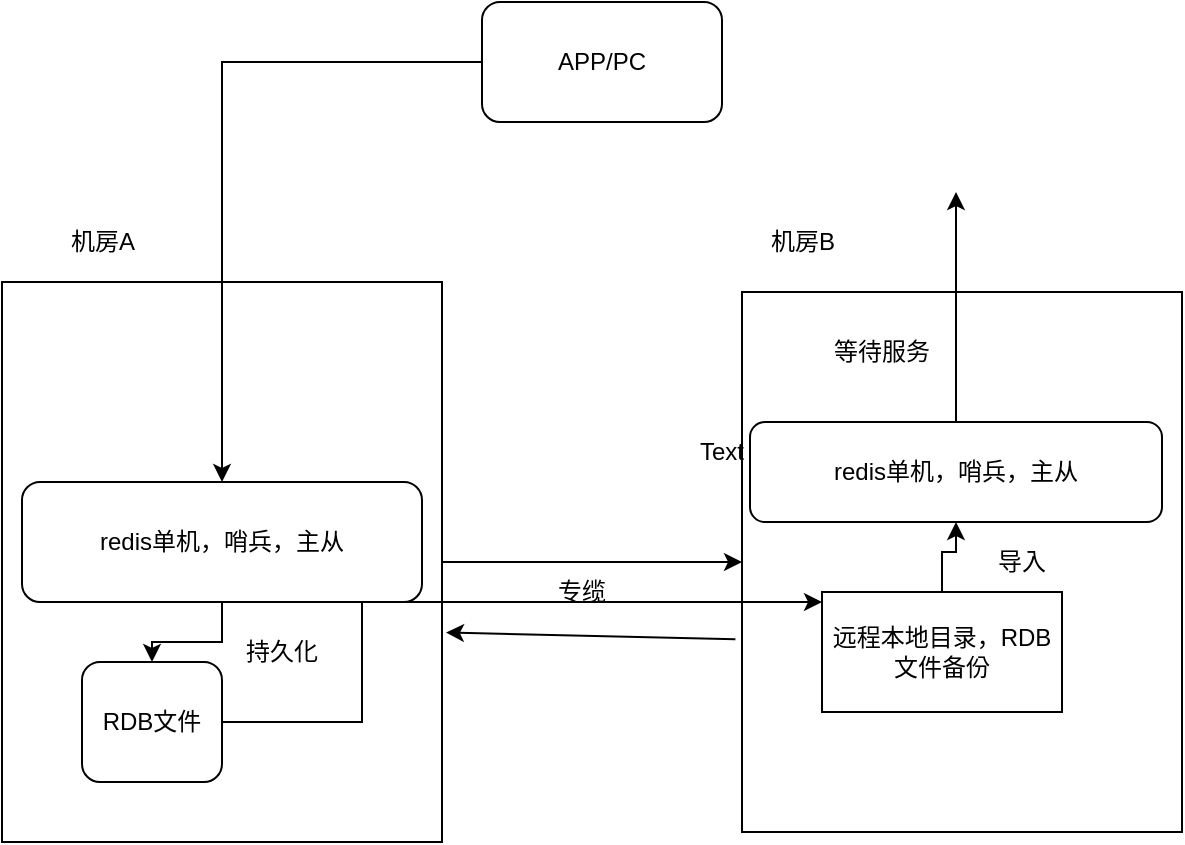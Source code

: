<mxfile version="20.6.2" type="github">
  <diagram id="qKa6MyCNjmFO1Zgiebp7" name="第 1 页">
    <mxGraphModel dx="782" dy="1637" grid="1" gridSize="10" guides="1" tooltips="1" connect="1" arrows="1" fold="1" page="1" pageScale="1" pageWidth="827" pageHeight="1169" math="0" shadow="0">
      <root>
        <mxCell id="0" />
        <mxCell id="1" parent="0" />
        <mxCell id="R4tpUfyN2Cm-w9piKVZH-14" style="edgeStyle=orthogonalEdgeStyle;rounded=0;orthogonalLoop=1;jettySize=auto;html=1;entryX=0;entryY=0.5;entryDx=0;entryDy=0;" edge="1" parent="1" source="R4tpUfyN2Cm-w9piKVZH-2" target="R4tpUfyN2Cm-w9piKVZH-3">
          <mxGeometry relative="1" as="geometry" />
        </mxCell>
        <mxCell id="R4tpUfyN2Cm-w9piKVZH-2" value="" style="rounded=0;whiteSpace=wrap;html=1;" vertex="1" parent="1">
          <mxGeometry x="40" y="50" width="220" height="280" as="geometry" />
        </mxCell>
        <mxCell id="R4tpUfyN2Cm-w9piKVZH-3" value="" style="rounded=0;whiteSpace=wrap;html=1;" vertex="1" parent="1">
          <mxGeometry x="410" y="55" width="220" height="270" as="geometry" />
        </mxCell>
        <mxCell id="R4tpUfyN2Cm-w9piKVZH-5" value="机房A" style="text;html=1;align=center;verticalAlign=middle;resizable=0;points=[];autosize=1;strokeColor=none;fillColor=none;" vertex="1" parent="1">
          <mxGeometry x="60" y="15" width="60" height="30" as="geometry" />
        </mxCell>
        <mxCell id="R4tpUfyN2Cm-w9piKVZH-6" value="机房B" style="text;html=1;align=center;verticalAlign=middle;resizable=0;points=[];autosize=1;strokeColor=none;fillColor=none;" vertex="1" parent="1">
          <mxGeometry x="410" y="15" width="60" height="30" as="geometry" />
        </mxCell>
        <mxCell id="R4tpUfyN2Cm-w9piKVZH-10" value="" style="edgeStyle=orthogonalEdgeStyle;rounded=0;orthogonalLoop=1;jettySize=auto;html=1;" edge="1" parent="1" source="R4tpUfyN2Cm-w9piKVZH-7" target="R4tpUfyN2Cm-w9piKVZH-9">
          <mxGeometry relative="1" as="geometry" />
        </mxCell>
        <mxCell id="R4tpUfyN2Cm-w9piKVZH-7" value="APP/PC" style="rounded=1;whiteSpace=wrap;html=1;" vertex="1" parent="1">
          <mxGeometry x="280" y="-90" width="120" height="60" as="geometry" />
        </mxCell>
        <mxCell id="R4tpUfyN2Cm-w9piKVZH-12" value="" style="edgeStyle=orthogonalEdgeStyle;rounded=0;orthogonalLoop=1;jettySize=auto;html=1;" edge="1" parent="1" source="R4tpUfyN2Cm-w9piKVZH-9" target="R4tpUfyN2Cm-w9piKVZH-11">
          <mxGeometry relative="1" as="geometry" />
        </mxCell>
        <mxCell id="R4tpUfyN2Cm-w9piKVZH-9" value="redis单机，哨兵，主从" style="rounded=1;whiteSpace=wrap;html=1;" vertex="1" parent="1">
          <mxGeometry x="50" y="150" width="200" height="60" as="geometry" />
        </mxCell>
        <mxCell id="R4tpUfyN2Cm-w9piKVZH-18" style="edgeStyle=orthogonalEdgeStyle;rounded=0;orthogonalLoop=1;jettySize=auto;html=1;" edge="1" parent="1" source="R4tpUfyN2Cm-w9piKVZH-11">
          <mxGeometry relative="1" as="geometry">
            <mxPoint x="450" y="210" as="targetPoint" />
            <Array as="points">
              <mxPoint x="220" y="270" />
              <mxPoint x="220" y="210" />
            </Array>
          </mxGeometry>
        </mxCell>
        <mxCell id="R4tpUfyN2Cm-w9piKVZH-11" value="RDB文件" style="rounded=1;whiteSpace=wrap;html=1;" vertex="1" parent="1">
          <mxGeometry x="80" y="240" width="70" height="60" as="geometry" />
        </mxCell>
        <mxCell id="R4tpUfyN2Cm-w9piKVZH-13" value="持久化" style="text;html=1;strokeColor=none;fillColor=none;align=center;verticalAlign=middle;whiteSpace=wrap;rounded=0;" vertex="1" parent="1">
          <mxGeometry x="150" y="220" width="60" height="30" as="geometry" />
        </mxCell>
        <mxCell id="R4tpUfyN2Cm-w9piKVZH-16" value="" style="endArrow=classic;html=1;rounded=0;entryX=1.009;entryY=0.626;entryDx=0;entryDy=0;entryPerimeter=0;exitX=-0.015;exitY=0.643;exitDx=0;exitDy=0;exitPerimeter=0;" edge="1" parent="1" source="R4tpUfyN2Cm-w9piKVZH-3" target="R4tpUfyN2Cm-w9piKVZH-2">
          <mxGeometry width="50" height="50" relative="1" as="geometry">
            <mxPoint x="380" y="270" as="sourcePoint" />
            <mxPoint x="430" y="220" as="targetPoint" />
          </mxGeometry>
        </mxCell>
        <mxCell id="R4tpUfyN2Cm-w9piKVZH-17" value="专缆" style="text;html=1;strokeColor=none;fillColor=none;align=center;verticalAlign=middle;whiteSpace=wrap;rounded=0;" vertex="1" parent="1">
          <mxGeometry x="300" y="190" width="60" height="30" as="geometry" />
        </mxCell>
        <mxCell id="R4tpUfyN2Cm-w9piKVZH-21" value="" style="edgeStyle=orthogonalEdgeStyle;rounded=0;orthogonalLoop=1;jettySize=auto;html=1;" edge="1" parent="1" source="R4tpUfyN2Cm-w9piKVZH-19" target="R4tpUfyN2Cm-w9piKVZH-20">
          <mxGeometry relative="1" as="geometry" />
        </mxCell>
        <mxCell id="R4tpUfyN2Cm-w9piKVZH-19" value="远程本地目录，RDB文件备份" style="rounded=0;whiteSpace=wrap;html=1;" vertex="1" parent="1">
          <mxGeometry x="450" y="205" width="120" height="60" as="geometry" />
        </mxCell>
        <mxCell id="R4tpUfyN2Cm-w9piKVZH-24" style="edgeStyle=orthogonalEdgeStyle;rounded=0;orthogonalLoop=1;jettySize=auto;html=1;" edge="1" parent="1" source="R4tpUfyN2Cm-w9piKVZH-20">
          <mxGeometry relative="1" as="geometry">
            <mxPoint x="517" y="5" as="targetPoint" />
          </mxGeometry>
        </mxCell>
        <mxCell id="R4tpUfyN2Cm-w9piKVZH-20" value="redis单机，哨兵，主从" style="rounded=1;whiteSpace=wrap;html=1;" vertex="1" parent="1">
          <mxGeometry x="414" y="120" width="206" height="50" as="geometry" />
        </mxCell>
        <mxCell id="R4tpUfyN2Cm-w9piKVZH-22" value="导入" style="text;html=1;strokeColor=none;fillColor=none;align=center;verticalAlign=middle;whiteSpace=wrap;rounded=0;" vertex="1" parent="1">
          <mxGeometry x="520" y="175" width="60" height="30" as="geometry" />
        </mxCell>
        <mxCell id="R4tpUfyN2Cm-w9piKVZH-25" value="Text" style="text;html=1;strokeColor=none;fillColor=none;align=center;verticalAlign=middle;whiteSpace=wrap;rounded=0;" vertex="1" parent="1">
          <mxGeometry x="370" y="120" width="60" height="30" as="geometry" />
        </mxCell>
        <mxCell id="R4tpUfyN2Cm-w9piKVZH-26" value="等待服务" style="text;html=1;strokeColor=none;fillColor=none;align=center;verticalAlign=middle;whiteSpace=wrap;rounded=0;" vertex="1" parent="1">
          <mxGeometry x="450" y="70" width="60" height="30" as="geometry" />
        </mxCell>
      </root>
    </mxGraphModel>
  </diagram>
</mxfile>
